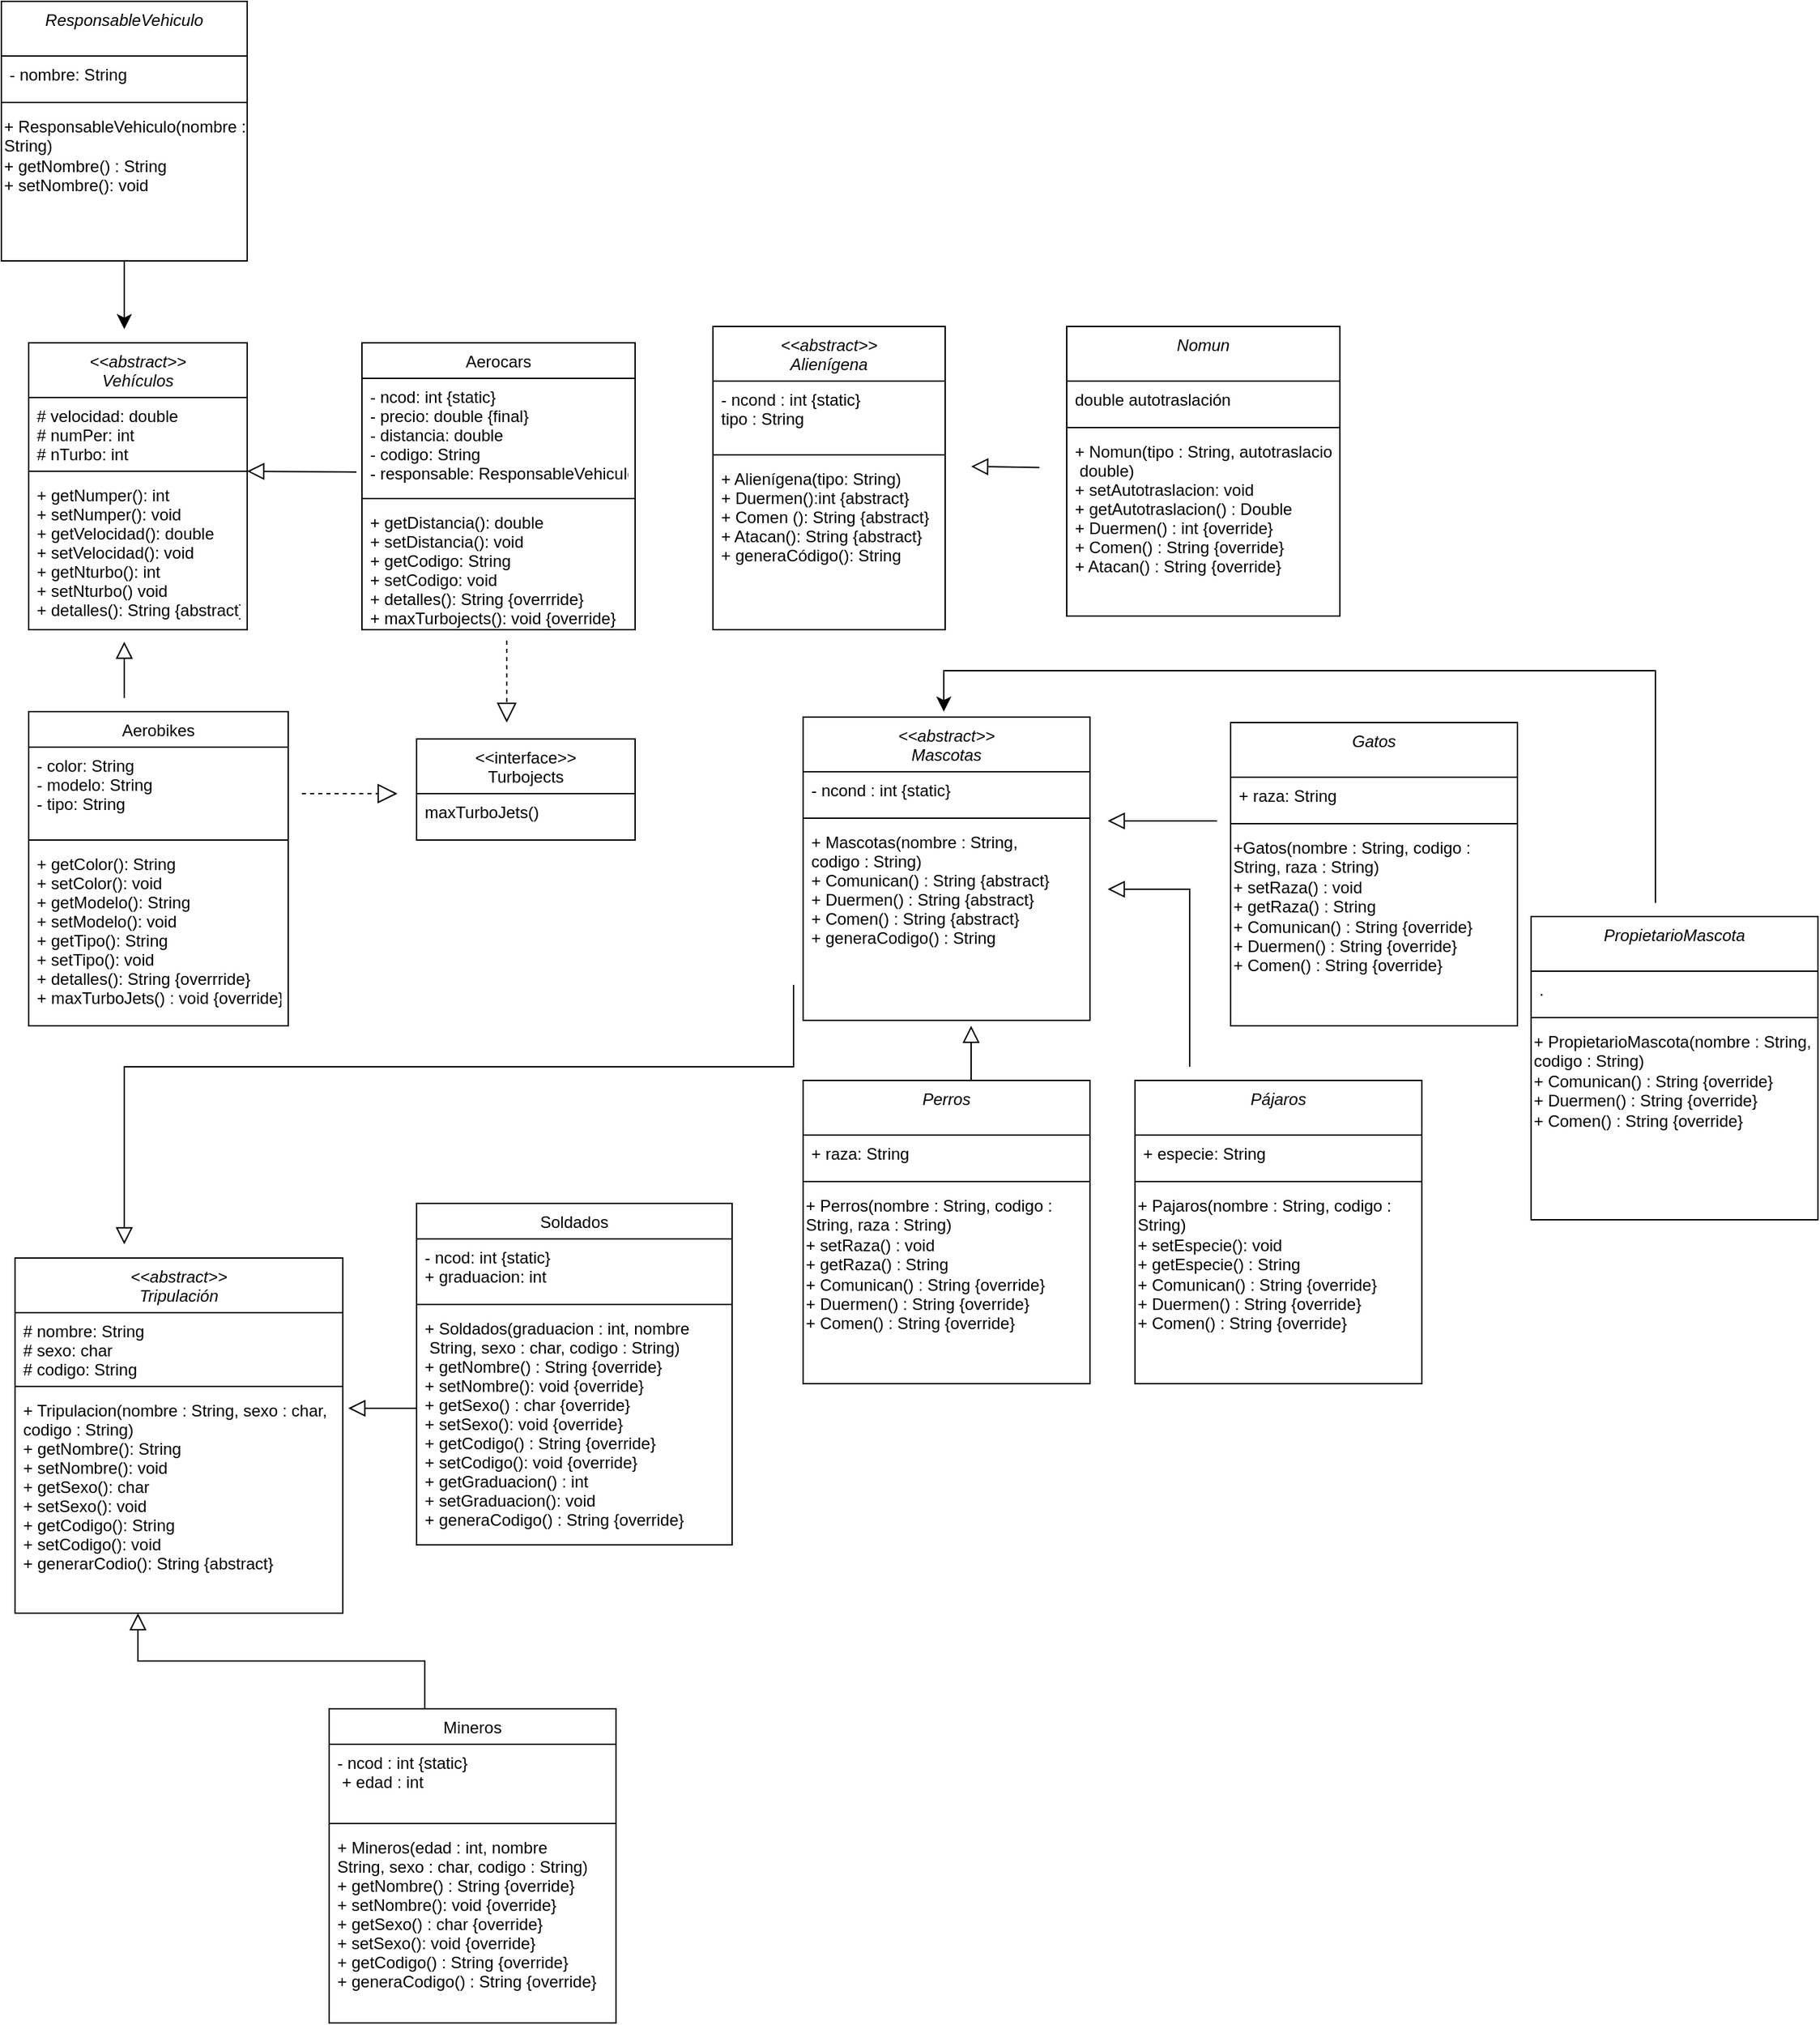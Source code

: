 <mxfile version="26.0.16">
  <diagram id="C5RBs43oDa-KdzZeNtuy" name="Page-1">
    <mxGraphModel grid="1" page="1" gridSize="10" guides="1" tooltips="1" connect="1" arrows="1" fold="1" pageScale="1" pageWidth="827" pageHeight="1169" math="0" shadow="0">
      <root>
        <mxCell id="WIyWlLk6GJQsqaUBKTNV-0" />
        <mxCell id="WIyWlLk6GJQsqaUBKTNV-1" parent="WIyWlLk6GJQsqaUBKTNV-0" />
        <mxCell id="zkfFHV4jXpPFQw0GAbJ--16" value="" style="endArrow=block;endSize=10;endFill=0;shadow=0;strokeWidth=1;rounded=0;curved=0;edgeStyle=elbowEdgeStyle;elbow=vertical;exitX=1.012;exitY=-0.027;exitDx=0;exitDy=0;exitPerimeter=0;" edge="1" parent="WIyWlLk6GJQsqaUBKTNV-1">
          <mxGeometry width="160" relative="1" as="geometry">
            <mxPoint x="290.0" y="134.596" as="sourcePoint" />
            <mxPoint x="210" y="133.41" as="targetPoint" />
          </mxGeometry>
        </mxCell>
        <mxCell id="zkfFHV4jXpPFQw0GAbJ--6" value="Aerobikes" style="swimlane;fontStyle=0;align=center;verticalAlign=top;childLayout=stackLayout;horizontal=1;startSize=26;horizontalStack=0;resizeParent=1;resizeLast=0;collapsible=1;marginBottom=0;rounded=0;shadow=0;strokeWidth=1;" vertex="1" parent="WIyWlLk6GJQsqaUBKTNV-1">
          <mxGeometry x="50" y="310" width="190" height="230" as="geometry">
            <mxRectangle x="130" y="380" width="160" height="26" as="alternateBounds" />
          </mxGeometry>
        </mxCell>
        <mxCell id="zkfFHV4jXpPFQw0GAbJ--7" value="- color: String&#xa;- modelo: String&#xa;- tipo: String" style="text;align=left;verticalAlign=top;spacingLeft=4;spacingRight=4;overflow=hidden;rotatable=0;points=[[0,0.5],[1,0.5]];portConstraint=eastwest;" vertex="1" parent="zkfFHV4jXpPFQw0GAbJ--6">
          <mxGeometry y="26" width="190" height="64" as="geometry" />
        </mxCell>
        <mxCell id="zkfFHV4jXpPFQw0GAbJ--9" value="" style="line;html=1;strokeWidth=1;align=left;verticalAlign=middle;spacingTop=-1;spacingLeft=3;spacingRight=3;rotatable=0;labelPosition=right;points=[];portConstraint=eastwest;" vertex="1" parent="zkfFHV4jXpPFQw0GAbJ--6">
          <mxGeometry y="90" width="190" height="8" as="geometry" />
        </mxCell>
        <mxCell id="zkfFHV4jXpPFQw0GAbJ--11" value="+ getColor(): String&#xa;+ setColor(): void&#xa;+ getModelo(): String&#xa;+ setModelo(): void&#xa;+ getTipo(): String&#xa;+ setTipo(): void&#xa;+ detalles(): String {overrride}&#xa;+ maxTurboJets() : void {override}" style="text;align=left;verticalAlign=top;spacingLeft=4;spacingRight=4;overflow=hidden;rotatable=0;points=[[0,0.5],[1,0.5]];portConstraint=eastwest;" vertex="1" parent="zkfFHV4jXpPFQw0GAbJ--6">
          <mxGeometry y="98" width="190" height="132" as="geometry" />
        </mxCell>
        <mxCell id="zkfFHV4jXpPFQw0GAbJ--13" value="&lt;&lt;interface&gt;&gt;&#xa;Turbojects" style="swimlane;fontStyle=0;align=center;verticalAlign=top;childLayout=stackLayout;horizontal=1;startSize=40;horizontalStack=0;resizeParent=1;resizeLast=0;collapsible=1;marginBottom=0;rounded=0;shadow=0;strokeWidth=1;" vertex="1" parent="WIyWlLk6GJQsqaUBKTNV-1">
          <mxGeometry x="334" y="330" width="160" height="74" as="geometry">
            <mxRectangle x="340" y="380" width="170" height="26" as="alternateBounds" />
          </mxGeometry>
        </mxCell>
        <mxCell id="zkfFHV4jXpPFQw0GAbJ--14" value="maxTurboJets()" style="text;align=left;verticalAlign=top;spacingLeft=4;spacingRight=4;overflow=hidden;rotatable=0;points=[[0,0.5],[1,0.5]];portConstraint=eastwest;" vertex="1" parent="zkfFHV4jXpPFQw0GAbJ--13">
          <mxGeometry y="40" width="160" height="26" as="geometry" />
        </mxCell>
        <mxCell id="zkfFHV4jXpPFQw0GAbJ--17" value="Aerocars" style="swimlane;fontStyle=0;align=center;verticalAlign=top;childLayout=stackLayout;horizontal=1;startSize=26;horizontalStack=0;resizeParent=1;resizeLast=0;collapsible=1;marginBottom=0;rounded=0;shadow=0;strokeWidth=1;" vertex="1" parent="WIyWlLk6GJQsqaUBKTNV-1">
          <mxGeometry x="294" y="40" width="200" height="210" as="geometry">
            <mxRectangle x="550" y="140" width="160" height="26" as="alternateBounds" />
          </mxGeometry>
        </mxCell>
        <mxCell id="zkfFHV4jXpPFQw0GAbJ--19" value="- ncod: int {static}&#xa;- precio: double {final}&#xa;- distancia: double&#xa;- codigo: String&#xa;- responsable: ResponsableVehiculo" style="text;align=left;verticalAlign=top;spacingLeft=4;spacingRight=4;overflow=hidden;rotatable=0;points=[[0,0.5],[1,0.5]];portConstraint=eastwest;rounded=0;shadow=0;html=0;" vertex="1" parent="zkfFHV4jXpPFQw0GAbJ--17">
          <mxGeometry y="26" width="200" height="84" as="geometry" />
        </mxCell>
        <mxCell id="zkfFHV4jXpPFQw0GAbJ--23" value="" style="line;html=1;strokeWidth=1;align=left;verticalAlign=middle;spacingTop=-1;spacingLeft=3;spacingRight=3;rotatable=0;labelPosition=right;points=[];portConstraint=eastwest;" vertex="1" parent="zkfFHV4jXpPFQw0GAbJ--17">
          <mxGeometry y="110" width="200" height="8" as="geometry" />
        </mxCell>
        <mxCell id="zkfFHV4jXpPFQw0GAbJ--24" value="+ getDistancia(): double&#xa;+ setDistancia(): void&#xa;+ getCodigo: String&#xa;+ setCodigo: void&#xa;+ detalles(): String {overrride}&#xa;+ maxTurbojects(): void {override}" style="text;align=left;verticalAlign=top;spacingLeft=4;spacingRight=4;overflow=hidden;rotatable=0;points=[[0,0.5],[1,0.5]];portConstraint=eastwest;" vertex="1" parent="zkfFHV4jXpPFQw0GAbJ--17">
          <mxGeometry y="118" width="200" height="4" as="geometry" />
        </mxCell>
        <mxCell id="zkfFHV4jXpPFQw0GAbJ--0" value="&lt;&lt;abstract&gt;&gt;&#xa;Vehículos" style="swimlane;fontStyle=2;align=center;verticalAlign=top;childLayout=stackLayout;horizontal=1;startSize=40;horizontalStack=0;resizeParent=1;resizeLast=0;collapsible=1;marginBottom=0;rounded=0;shadow=0;strokeWidth=1;" vertex="1" parent="WIyWlLk6GJQsqaUBKTNV-1">
          <mxGeometry x="50" y="40" width="160" height="210" as="geometry">
            <mxRectangle x="210" y="50" width="160" height="26" as="alternateBounds" />
          </mxGeometry>
        </mxCell>
        <mxCell id="zkfFHV4jXpPFQw0GAbJ--2" value="# velocidad: double&#xa;# numPer: int&#xa;# nTurbo: int" style="text;align=left;verticalAlign=top;spacingLeft=4;spacingRight=4;overflow=hidden;rotatable=0;points=[[0,0.5],[1,0.5]];portConstraint=eastwest;rounded=0;shadow=0;html=0;" vertex="1" parent="zkfFHV4jXpPFQw0GAbJ--0">
          <mxGeometry y="40" width="160" height="50" as="geometry" />
        </mxCell>
        <mxCell id="zkfFHV4jXpPFQw0GAbJ--4" value="" style="line;html=1;strokeWidth=1;align=left;verticalAlign=middle;spacingTop=-1;spacingLeft=3;spacingRight=3;rotatable=0;labelPosition=right;points=[];portConstraint=eastwest;" vertex="1" parent="zkfFHV4jXpPFQw0GAbJ--0">
          <mxGeometry y="90" width="160" height="8" as="geometry" />
        </mxCell>
        <mxCell id="zkfFHV4jXpPFQw0GAbJ--5" value="+ getNumper(): int&#xa;+ setNumper(): void&#xa;+ getVelocidad(): double&#xa;+ setVelocidad(): void&#xa;+ getNturbo(): int&#xa;+ setNturbo() void&#xa;+ detalles(): String {abstract}" style="text;align=left;verticalAlign=top;spacingLeft=4;spacingRight=4;overflow=hidden;rotatable=0;points=[[0,0.5],[1,0.5]];portConstraint=eastwest;" vertex="1" parent="zkfFHV4jXpPFQw0GAbJ--0">
          <mxGeometry y="98" width="160" height="112" as="geometry" />
        </mxCell>
        <mxCell id="71MwU1l557rjcyXKy13o-4" value="&lt;&lt;abstract&gt;&gt;&#xa;Tripulación" style="swimlane;fontStyle=2;align=center;verticalAlign=top;childLayout=stackLayout;horizontal=1;startSize=40;horizontalStack=0;resizeParent=1;resizeLast=0;collapsible=1;marginBottom=0;rounded=0;shadow=0;strokeWidth=1;" vertex="1" parent="WIyWlLk6GJQsqaUBKTNV-1">
          <mxGeometry x="40" y="710" width="240" height="260" as="geometry">
            <mxRectangle x="210" y="50" width="160" height="26" as="alternateBounds" />
          </mxGeometry>
        </mxCell>
        <mxCell id="71MwU1l557rjcyXKy13o-5" value="# nombre: String&#xa;# sexo: char&#xa;# codigo: String" style="text;align=left;verticalAlign=top;spacingLeft=4;spacingRight=4;overflow=hidden;rotatable=0;points=[[0,0.5],[1,0.5]];portConstraint=eastwest;rounded=0;shadow=0;html=0;" vertex="1" parent="71MwU1l557rjcyXKy13o-4">
          <mxGeometry y="40" width="240" height="50" as="geometry" />
        </mxCell>
        <mxCell id="71MwU1l557rjcyXKy13o-6" value="" style="line;html=1;strokeWidth=1;align=left;verticalAlign=middle;spacingTop=-1;spacingLeft=3;spacingRight=3;rotatable=0;labelPosition=right;points=[];portConstraint=eastwest;" vertex="1" parent="71MwU1l557rjcyXKy13o-4">
          <mxGeometry y="90" width="240" height="8" as="geometry" />
        </mxCell>
        <mxCell id="71MwU1l557rjcyXKy13o-7" value="+ Tripulacion(nombre : String, sexo : char, &#xa;codigo : String)&#xa;+ getNombre(): String&#xa;+ setNombre(): void&#xa;+ getSexo(): char&#xa;+ setSexo(): void&#xa;+ getCodigo(): String&#xa;+ setCodigo(): void&#xa;+ generarCodio(): String {abstract}" style="text;align=left;verticalAlign=top;spacingLeft=4;spacingRight=4;overflow=hidden;rotatable=0;points=[[0,0.5],[1,0.5]];portConstraint=eastwest;" vertex="1" parent="71MwU1l557rjcyXKy13o-4">
          <mxGeometry y="98" width="240" height="140" as="geometry" />
        </mxCell>
        <mxCell id="71MwU1l557rjcyXKy13o-8" value="Soldados" style="swimlane;fontStyle=0;align=center;verticalAlign=top;childLayout=stackLayout;horizontal=1;startSize=26;horizontalStack=0;resizeParent=1;resizeLast=0;collapsible=1;marginBottom=0;rounded=0;shadow=0;strokeWidth=1;" vertex="1" parent="WIyWlLk6GJQsqaUBKTNV-1">
          <mxGeometry x="334" y="670" width="231" height="250" as="geometry">
            <mxRectangle x="130" y="380" width="160" height="26" as="alternateBounds" />
          </mxGeometry>
        </mxCell>
        <mxCell id="71MwU1l557rjcyXKy13o-9" value="- ncod: int {static}&#xa;+ graduacion: int" style="text;align=left;verticalAlign=top;spacingLeft=4;spacingRight=4;overflow=hidden;rotatable=0;points=[[0,0.5],[1,0.5]];portConstraint=eastwest;" vertex="1" parent="71MwU1l557rjcyXKy13o-8">
          <mxGeometry y="26" width="231" height="44" as="geometry" />
        </mxCell>
        <mxCell id="71MwU1l557rjcyXKy13o-10" value="" style="line;html=1;strokeWidth=1;align=left;verticalAlign=middle;spacingTop=-1;spacingLeft=3;spacingRight=3;rotatable=0;labelPosition=right;points=[];portConstraint=eastwest;" vertex="1" parent="71MwU1l557rjcyXKy13o-8">
          <mxGeometry y="70" width="231" height="8" as="geometry" />
        </mxCell>
        <mxCell id="71MwU1l557rjcyXKy13o-11" value="+ Soldados(graduacion : int, nombre&#xa; String, sexo : char, codigo : String) &#xa;+ getNombre() : String {override} &#xa;+ setNombre(): void {override}&#xa;    + getSexo() : char {override}&#xa;    + setSexo(): void {override}&#xa;    + getCodigo() : String {override}&#xa;    + setCodigo(): void {override}&#xa;    + getGraduacion() : int&#xa;    + setGraduacion(): void&#xa;    + generaCodigo() : String {override}" style="text;align=left;verticalAlign=top;spacingLeft=4;spacingRight=4;overflow=hidden;rotatable=0;points=[[0,0.5],[1,0.5]];portConstraint=eastwest;" vertex="1" parent="71MwU1l557rjcyXKy13o-8">
          <mxGeometry y="78" width="231" height="172" as="geometry" />
        </mxCell>
        <mxCell id="71MwU1l557rjcyXKy13o-16" value="Mineros" style="swimlane;fontStyle=0;align=center;verticalAlign=top;childLayout=stackLayout;horizontal=1;startSize=26;horizontalStack=0;resizeParent=1;resizeLast=0;collapsible=1;marginBottom=0;rounded=0;shadow=0;strokeWidth=1;" vertex="1" parent="WIyWlLk6GJQsqaUBKTNV-1">
          <mxGeometry x="270" y="1040" width="210" height="230" as="geometry">
            <mxRectangle x="130" y="380" width="160" height="26" as="alternateBounds" />
          </mxGeometry>
        </mxCell>
        <mxCell id="71MwU1l557rjcyXKy13o-17" value="- ncod : int {static} &#xa; + edad : int" style="text;align=left;verticalAlign=top;spacingLeft=4;spacingRight=4;overflow=hidden;rotatable=0;points=[[0,0.5],[1,0.5]];portConstraint=eastwest;" vertex="1" parent="71MwU1l557rjcyXKy13o-16">
          <mxGeometry y="26" width="210" height="54" as="geometry" />
        </mxCell>
        <mxCell id="71MwU1l557rjcyXKy13o-18" value="" style="line;html=1;strokeWidth=1;align=left;verticalAlign=middle;spacingTop=-1;spacingLeft=3;spacingRight=3;rotatable=0;labelPosition=right;points=[];portConstraint=eastwest;" vertex="1" parent="71MwU1l557rjcyXKy13o-16">
          <mxGeometry y="80" width="210" height="8" as="geometry" />
        </mxCell>
        <mxCell id="71MwU1l557rjcyXKy13o-19" value="+ Mineros(edad : int, nombre &#xa;String, sexo : char, codigo : String) &#xa;+ getNombre() : String {override} &#xa;+ setNombre(): void {override} &#xa;+ getSexo() : char {override} &#xa;+ setSexo(): void {override} &#xa;+ getCodigo() : String {override} &#xa;+ generaCodigo() : String {override}" style="text;align=left;verticalAlign=top;spacingLeft=4;spacingRight=4;overflow=hidden;rotatable=0;points=[[0,0.5],[1,0.5]];portConstraint=eastwest;" vertex="1" parent="71MwU1l557rjcyXKy13o-16">
          <mxGeometry y="88" width="210" height="132" as="geometry" />
        </mxCell>
        <mxCell id="71MwU1l557rjcyXKy13o-25" value="&lt;&lt;abstract&gt;&gt;&#xa;Alienígena" style="swimlane;fontStyle=2;align=center;verticalAlign=top;childLayout=stackLayout;horizontal=1;startSize=40;horizontalStack=0;resizeParent=1;resizeLast=0;collapsible=1;marginBottom=0;rounded=0;shadow=0;strokeWidth=1;" vertex="1" parent="WIyWlLk6GJQsqaUBKTNV-1">
          <mxGeometry x="551" y="28" width="170" height="222" as="geometry">
            <mxRectangle x="210" y="50" width="160" height="26" as="alternateBounds" />
          </mxGeometry>
        </mxCell>
        <mxCell id="71MwU1l557rjcyXKy13o-26" value="- ncond : int {static}&#xa;tipo : String" style="text;align=left;verticalAlign=top;spacingLeft=4;spacingRight=4;overflow=hidden;rotatable=0;points=[[0,0.5],[1,0.5]];portConstraint=eastwest;rounded=0;shadow=0;html=0;" vertex="1" parent="71MwU1l557rjcyXKy13o-25">
          <mxGeometry y="40" width="170" height="50" as="geometry" />
        </mxCell>
        <mxCell id="71MwU1l557rjcyXKy13o-27" value="" style="line;html=1;strokeWidth=1;align=left;verticalAlign=middle;spacingTop=-1;spacingLeft=3;spacingRight=3;rotatable=0;labelPosition=right;points=[];portConstraint=eastwest;" vertex="1" parent="71MwU1l557rjcyXKy13o-25">
          <mxGeometry y="90" width="170" height="8" as="geometry" />
        </mxCell>
        <mxCell id="71MwU1l557rjcyXKy13o-28" value="+ Alienígena(tipo: String)&#xa;+ Duermen():int {abstract}&#xa;+ Comen (): String {abstract}&#xa;+ Atacan(): String {abstract}&#xa;+ generaCódigo(): String" style="text;align=left;verticalAlign=top;spacingLeft=4;spacingRight=4;overflow=hidden;rotatable=0;points=[[0,0.5],[1,0.5]];portConstraint=eastwest;" vertex="1" parent="71MwU1l557rjcyXKy13o-25">
          <mxGeometry y="98" width="170" height="102" as="geometry" />
        </mxCell>
        <mxCell id="71MwU1l557rjcyXKy13o-29" value="Nomun" style="swimlane;fontStyle=2;align=center;verticalAlign=top;childLayout=stackLayout;horizontal=1;startSize=40;horizontalStack=0;resizeParent=1;resizeLast=0;collapsible=1;marginBottom=0;rounded=0;shadow=0;strokeWidth=1;" vertex="1" parent="WIyWlLk6GJQsqaUBKTNV-1">
          <mxGeometry x="810" y="28" width="200" height="212" as="geometry">
            <mxRectangle x="210" y="50" width="160" height="26" as="alternateBounds" />
          </mxGeometry>
        </mxCell>
        <mxCell id="71MwU1l557rjcyXKy13o-30" value="double autotraslación" style="text;align=left;verticalAlign=top;spacingLeft=4;spacingRight=4;overflow=hidden;rotatable=0;points=[[0,0.5],[1,0.5]];portConstraint=eastwest;rounded=0;shadow=0;html=0;" vertex="1" parent="71MwU1l557rjcyXKy13o-29">
          <mxGeometry y="40" width="200" height="30" as="geometry" />
        </mxCell>
        <mxCell id="71MwU1l557rjcyXKy13o-31" value="" style="line;html=1;strokeWidth=1;align=left;verticalAlign=middle;spacingTop=-1;spacingLeft=3;spacingRight=3;rotatable=0;labelPosition=right;points=[];portConstraint=eastwest;" vertex="1" parent="71MwU1l557rjcyXKy13o-29">
          <mxGeometry y="70" width="200" height="8" as="geometry" />
        </mxCell>
        <mxCell id="71MwU1l557rjcyXKy13o-32" value="+ Nomun(tipo : String, autotraslacion &#xa; double) &#xa;+ setAutotraslacion: void &#xa;+ getAutotraslacion() : Double &#xa;+ Duermen() : int {override} &#xa;+ Comen() : String {override} &#xa;+ Atacan() : String {override}" style="text;align=left;verticalAlign=top;spacingLeft=4;spacingRight=4;overflow=hidden;rotatable=0;points=[[0,0.5],[1,0.5]];portConstraint=eastwest;" vertex="1" parent="71MwU1l557rjcyXKy13o-29">
          <mxGeometry y="78" width="200" height="124" as="geometry" />
        </mxCell>
        <mxCell id="71MwU1l557rjcyXKy13o-33" value="&lt;&lt;abstract&gt;&gt;&#xa;Mascotas" style="swimlane;fontStyle=2;align=center;verticalAlign=top;childLayout=stackLayout;horizontal=1;startSize=40;horizontalStack=0;resizeParent=1;resizeLast=0;collapsible=1;marginBottom=0;rounded=0;shadow=0;strokeWidth=1;" vertex="1" parent="WIyWlLk6GJQsqaUBKTNV-1">
          <mxGeometry x="617" y="314" width="210" height="222" as="geometry">
            <mxRectangle x="210" y="50" width="160" height="26" as="alternateBounds" />
          </mxGeometry>
        </mxCell>
        <mxCell id="71MwU1l557rjcyXKy13o-34" value="- ncond : int {static}" style="text;align=left;verticalAlign=top;spacingLeft=4;spacingRight=4;overflow=hidden;rotatable=0;points=[[0,0.5],[1,0.5]];portConstraint=eastwest;rounded=0;shadow=0;html=0;" vertex="1" parent="71MwU1l557rjcyXKy13o-33">
          <mxGeometry y="40" width="210" height="30" as="geometry" />
        </mxCell>
        <mxCell id="71MwU1l557rjcyXKy13o-35" value="" style="line;html=1;strokeWidth=1;align=left;verticalAlign=middle;spacingTop=-1;spacingLeft=3;spacingRight=3;rotatable=0;labelPosition=right;points=[];portConstraint=eastwest;" vertex="1" parent="71MwU1l557rjcyXKy13o-33">
          <mxGeometry y="70" width="210" height="8" as="geometry" />
        </mxCell>
        <mxCell id="71MwU1l557rjcyXKy13o-36" value="+ Mascotas(nombre : String, &#xa;codigo : String) &#xa;+ Comunican() : String {abstract} &#xa;+ Duermen() : String {abstract} &#xa;+ Comen() : String {abstract} &#xa;+ generaCodigo() : String" style="text;align=left;verticalAlign=top;spacingLeft=4;spacingRight=4;overflow=hidden;rotatable=0;points=[[0,0.5],[1,0.5]];portConstraint=eastwest;" vertex="1" parent="71MwU1l557rjcyXKy13o-33">
          <mxGeometry y="78" width="210" height="124" as="geometry" />
        </mxCell>
        <mxCell id="71MwU1l557rjcyXKy13o-37" value="Perros" style="swimlane;fontStyle=2;align=center;verticalAlign=top;childLayout=stackLayout;horizontal=1;startSize=40;horizontalStack=0;resizeParent=1;resizeLast=0;collapsible=1;marginBottom=0;rounded=0;shadow=0;strokeWidth=1;" vertex="1" parent="WIyWlLk6GJQsqaUBKTNV-1">
          <mxGeometry x="617" y="580" width="210" height="222" as="geometry">
            <mxRectangle x="210" y="50" width="160" height="26" as="alternateBounds" />
          </mxGeometry>
        </mxCell>
        <mxCell id="71MwU1l557rjcyXKy13o-38" value="+ raza: String" style="text;align=left;verticalAlign=top;spacingLeft=4;spacingRight=4;overflow=hidden;rotatable=0;points=[[0,0.5],[1,0.5]];portConstraint=eastwest;rounded=0;shadow=0;html=0;" vertex="1" parent="71MwU1l557rjcyXKy13o-37">
          <mxGeometry y="40" width="210" height="30" as="geometry" />
        </mxCell>
        <mxCell id="71MwU1l557rjcyXKy13o-39" value="" style="line;html=1;strokeWidth=1;align=left;verticalAlign=middle;spacingTop=-1;spacingLeft=3;spacingRight=3;rotatable=0;labelPosition=right;points=[];portConstraint=eastwest;" vertex="1" parent="71MwU1l557rjcyXKy13o-37">
          <mxGeometry y="70" width="210" height="8" as="geometry" />
        </mxCell>
        <mxCell id="71MwU1l557rjcyXKy13o-41" value="+ Perros(nombre : String, codigo : String, raza : String)&lt;br&gt;    + setRaza() : void&lt;br&gt;    + getRaza() : String&lt;br&gt;    + Comunican() : String {override}&lt;br&gt;    + Duermen() : String {override}&lt;br&gt;    + Comen() : String {override}" style="text;whiteSpace=wrap;html=1;" vertex="1" parent="71MwU1l557rjcyXKy13o-37">
          <mxGeometry y="78" width="210" height="110" as="geometry" />
        </mxCell>
        <mxCell id="71MwU1l557rjcyXKy13o-42" value="Pájaros" style="swimlane;fontStyle=2;align=center;verticalAlign=top;childLayout=stackLayout;horizontal=1;startSize=40;horizontalStack=0;resizeParent=1;resizeLast=0;collapsible=1;marginBottom=0;rounded=0;shadow=0;strokeWidth=1;" vertex="1" parent="WIyWlLk6GJQsqaUBKTNV-1">
          <mxGeometry x="860" y="580" width="210" height="222" as="geometry">
            <mxRectangle x="210" y="50" width="160" height="26" as="alternateBounds" />
          </mxGeometry>
        </mxCell>
        <mxCell id="71MwU1l557rjcyXKy13o-43" value="+ especie: String" style="text;align=left;verticalAlign=top;spacingLeft=4;spacingRight=4;overflow=hidden;rotatable=0;points=[[0,0.5],[1,0.5]];portConstraint=eastwest;rounded=0;shadow=0;html=0;" vertex="1" parent="71MwU1l557rjcyXKy13o-42">
          <mxGeometry y="40" width="210" height="30" as="geometry" />
        </mxCell>
        <mxCell id="71MwU1l557rjcyXKy13o-44" value="" style="line;html=1;strokeWidth=1;align=left;verticalAlign=middle;spacingTop=-1;spacingLeft=3;spacingRight=3;rotatable=0;labelPosition=right;points=[];portConstraint=eastwest;" vertex="1" parent="71MwU1l557rjcyXKy13o-42">
          <mxGeometry y="70" width="210" height="8" as="geometry" />
        </mxCell>
        <mxCell id="71MwU1l557rjcyXKy13o-45" value="+ Pajaros(nombre : String, codigo : String)&amp;nbsp;&lt;div&gt;+ setEspecie(): void&amp;nbsp;&lt;/div&gt;&lt;div&gt;+ getEspecie() : String&amp;nbsp;&lt;/div&gt;&lt;div&gt;+ Comunican() : String {override}&amp;nbsp;&lt;/div&gt;&lt;div&gt;+ Duermen() : String {override}&amp;nbsp;&lt;/div&gt;&lt;div&gt;+ Comen() : String {override}&lt;/div&gt;" style="text;whiteSpace=wrap;html=1;" vertex="1" parent="71MwU1l557rjcyXKy13o-42">
          <mxGeometry y="78" width="210" height="110" as="geometry" />
        </mxCell>
        <mxCell id="71MwU1l557rjcyXKy13o-46" value="Gatos" style="swimlane;fontStyle=2;align=center;verticalAlign=top;childLayout=stackLayout;horizontal=1;startSize=40;horizontalStack=0;resizeParent=1;resizeLast=0;collapsible=1;marginBottom=0;rounded=0;shadow=0;strokeWidth=1;" vertex="1" parent="WIyWlLk6GJQsqaUBKTNV-1">
          <mxGeometry x="930" y="318" width="210" height="222" as="geometry">
            <mxRectangle x="210" y="50" width="160" height="26" as="alternateBounds" />
          </mxGeometry>
        </mxCell>
        <mxCell id="71MwU1l557rjcyXKy13o-47" value="+ raza: String" style="text;align=left;verticalAlign=top;spacingLeft=4;spacingRight=4;overflow=hidden;rotatable=0;points=[[0,0.5],[1,0.5]];portConstraint=eastwest;rounded=0;shadow=0;html=0;" vertex="1" parent="71MwU1l557rjcyXKy13o-46">
          <mxGeometry y="40" width="210" height="30" as="geometry" />
        </mxCell>
        <mxCell id="71MwU1l557rjcyXKy13o-48" value="" style="line;html=1;strokeWidth=1;align=left;verticalAlign=middle;spacingTop=-1;spacingLeft=3;spacingRight=3;rotatable=0;labelPosition=right;points=[];portConstraint=eastwest;" vertex="1" parent="71MwU1l557rjcyXKy13o-46">
          <mxGeometry y="70" width="210" height="8" as="geometry" />
        </mxCell>
        <mxCell id="71MwU1l557rjcyXKy13o-49" value="+Gatos(nombre : String, codigo : String, raza : String)&lt;div&gt;+ setRaza() : void&lt;br&gt;    + getRaza() : String&lt;br&gt;    + Comunican() : String {override}&lt;br&gt;    + Duermen() : String {override}&lt;br&gt;    + Comen() : String {override}&lt;/div&gt;" style="text;whiteSpace=wrap;html=1;" vertex="1" parent="71MwU1l557rjcyXKy13o-46">
          <mxGeometry y="78" width="210" height="110" as="geometry" />
        </mxCell>
        <mxCell id="71MwU1l557rjcyXKy13o-50" value="PropietarioMascota" style="swimlane;fontStyle=2;align=center;verticalAlign=top;childLayout=stackLayout;horizontal=1;startSize=40;horizontalStack=0;resizeParent=1;resizeLast=0;collapsible=1;marginBottom=0;rounded=0;shadow=0;strokeWidth=1;" vertex="1" parent="WIyWlLk6GJQsqaUBKTNV-1">
          <mxGeometry x="1150" y="460" width="210" height="222" as="geometry">
            <mxRectangle x="210" y="50" width="160" height="26" as="alternateBounds" />
          </mxGeometry>
        </mxCell>
        <mxCell id="71MwU1l557rjcyXKy13o-51" value="." style="text;align=left;verticalAlign=top;spacingLeft=4;spacingRight=4;overflow=hidden;rotatable=0;points=[[0,0.5],[1,0.5]];portConstraint=eastwest;rounded=0;shadow=0;html=0;" vertex="1" parent="71MwU1l557rjcyXKy13o-50">
          <mxGeometry y="40" width="210" height="30" as="geometry" />
        </mxCell>
        <mxCell id="71MwU1l557rjcyXKy13o-52" value="" style="line;html=1;strokeWidth=1;align=left;verticalAlign=middle;spacingTop=-1;spacingLeft=3;spacingRight=3;rotatable=0;labelPosition=right;points=[];portConstraint=eastwest;" vertex="1" parent="71MwU1l557rjcyXKy13o-50">
          <mxGeometry y="70" width="210" height="8" as="geometry" />
        </mxCell>
        <mxCell id="71MwU1l557rjcyXKy13o-53" value="+ PropietarioMascota(nombre : String, codigo : String)&amp;nbsp;&lt;div&gt;+ Comunican() : String {override}&amp;nbsp;&lt;/div&gt;&lt;div&gt;+ Duermen() : String {override}&amp;nbsp;&lt;/div&gt;&lt;div&gt;+ Comen() : String {override}&lt;/div&gt;" style="text;whiteSpace=wrap;html=1;" vertex="1" parent="71MwU1l557rjcyXKy13o-50">
          <mxGeometry y="78" width="210" height="110" as="geometry" />
        </mxCell>
        <mxCell id="71MwU1l557rjcyXKy13o-55" value="ResponsableVehiculo" style="swimlane;fontStyle=2;align=center;verticalAlign=top;childLayout=stackLayout;horizontal=1;startSize=40;horizontalStack=0;resizeParent=1;resizeLast=0;collapsible=1;marginBottom=0;rounded=0;shadow=0;strokeWidth=1;" vertex="1" parent="WIyWlLk6GJQsqaUBKTNV-1">
          <mxGeometry x="30" y="-210" width="180" height="190" as="geometry">
            <mxRectangle x="210" y="50" width="160" height="26" as="alternateBounds" />
          </mxGeometry>
        </mxCell>
        <mxCell id="71MwU1l557rjcyXKy13o-56" value="- nombre: String" style="text;align=left;verticalAlign=top;spacingLeft=4;spacingRight=4;overflow=hidden;rotatable=0;points=[[0,0.5],[1,0.5]];portConstraint=eastwest;rounded=0;shadow=0;html=0;" vertex="1" parent="71MwU1l557rjcyXKy13o-55">
          <mxGeometry y="40" width="180" height="30" as="geometry" />
        </mxCell>
        <mxCell id="71MwU1l557rjcyXKy13o-57" value="" style="line;html=1;strokeWidth=1;align=left;verticalAlign=middle;spacingTop=-1;spacingLeft=3;spacingRight=3;rotatable=0;labelPosition=right;points=[];portConstraint=eastwest;" vertex="1" parent="71MwU1l557rjcyXKy13o-55">
          <mxGeometry y="70" width="180" height="8" as="geometry" />
        </mxCell>
        <mxCell id="71MwU1l557rjcyXKy13o-58" value="+ ResponsableVehiculo(nombre : String)&amp;nbsp;&lt;div&gt;+ getNombre() : String&amp;nbsp;&lt;/div&gt;&lt;div&gt;+ setNombre(): void&lt;/div&gt;" style="text;whiteSpace=wrap;html=1;" vertex="1" parent="71MwU1l557rjcyXKy13o-55">
          <mxGeometry y="78" width="180" height="112" as="geometry" />
        </mxCell>
        <mxCell id="71MwU1l557rjcyXKy13o-65" value="" style="endArrow=block;endSize=10;endFill=0;shadow=0;strokeWidth=1;rounded=0;curved=0;edgeStyle=elbowEdgeStyle;elbow=vertical;exitX=1.012;exitY=-0.027;exitDx=0;exitDy=0;exitPerimeter=0;" edge="1" parent="WIyWlLk6GJQsqaUBKTNV-1">
          <mxGeometry width="160" relative="1" as="geometry">
            <mxPoint x="790" y="131.19" as="sourcePoint" />
            <mxPoint x="740" y="130" as="targetPoint" />
          </mxGeometry>
        </mxCell>
        <mxCell id="71MwU1l557rjcyXKy13o-67" value="" style="endArrow=block;endSize=10;endFill=0;shadow=0;strokeWidth=1;rounded=0;curved=0;edgeStyle=elbowEdgeStyle;elbow=vertical;" edge="1" parent="WIyWlLk6GJQsqaUBKTNV-1">
          <mxGeometry width="160" relative="1" as="geometry">
            <mxPoint x="920" y="390" as="sourcePoint" />
            <mxPoint x="840" y="390" as="targetPoint" />
          </mxGeometry>
        </mxCell>
        <mxCell id="71MwU1l557rjcyXKy13o-78" value="" style="endArrow=block;dashed=1;endFill=0;endSize=12;html=1;rounded=0;shadow=0;strokeColor=default;strokeWidth=1;align=center;verticalAlign=middle;fontFamily=Helvetica;fontSize=11;fontColor=default;labelBackgroundColor=default;edgeStyle=elbowEdgeStyle;elbow=vertical;curved=0;" edge="1" parent="WIyWlLk6GJQsqaUBKTNV-1">
          <mxGeometry width="160" relative="1" as="geometry">
            <mxPoint x="400" y="258" as="sourcePoint" />
            <mxPoint x="400" y="318" as="targetPoint" />
          </mxGeometry>
        </mxCell>
        <mxCell id="71MwU1l557rjcyXKy13o-79" value="" style="endArrow=block;dashed=1;endFill=0;endSize=12;html=1;rounded=0;shadow=0;strokeColor=default;strokeWidth=1;align=center;verticalAlign=middle;fontFamily=Helvetica;fontSize=11;fontColor=default;labelBackgroundColor=default;edgeStyle=elbowEdgeStyle;elbow=vertical;curved=0;" edge="1" parent="WIyWlLk6GJQsqaUBKTNV-1">
          <mxGeometry width="160" relative="1" as="geometry">
            <mxPoint x="250" y="370" as="sourcePoint" />
            <mxPoint x="320" y="370" as="targetPoint" />
          </mxGeometry>
        </mxCell>
        <mxCell id="71MwU1l557rjcyXKy13o-80" value="" style="edgeStyle=segmentEdgeStyle;endArrow=classic;html=1;curved=0;rounded=0;endSize=8;startSize=8;shadow=0;strokeColor=default;strokeWidth=1;align=center;verticalAlign=middle;fontFamily=Helvetica;fontSize=11;fontColor=default;labelBackgroundColor=default;elbow=vertical;" edge="1" parent="WIyWlLk6GJQsqaUBKTNV-1">
          <mxGeometry width="50" height="50" relative="1" as="geometry">
            <mxPoint x="120" y="-20" as="sourcePoint" />
            <mxPoint x="120" y="30" as="targetPoint" />
          </mxGeometry>
        </mxCell>
        <mxCell id="71MwU1l557rjcyXKy13o-81" value="" style="edgeStyle=segmentEdgeStyle;endArrow=classic;html=1;curved=0;rounded=0;endSize=8;startSize=8;shadow=0;strokeColor=default;strokeWidth=1;align=center;verticalAlign=middle;fontFamily=Helvetica;fontSize=11;fontColor=default;labelBackgroundColor=default;elbow=vertical;" edge="1" parent="WIyWlLk6GJQsqaUBKTNV-1">
          <mxGeometry width="50" height="50" relative="1" as="geometry">
            <mxPoint x="1241" y="450" as="sourcePoint" />
            <mxPoint x="720" y="310" as="targetPoint" />
            <Array as="points">
              <mxPoint x="1241" y="280" />
              <mxPoint x="720" y="280" />
            </Array>
          </mxGeometry>
        </mxCell>
        <mxCell id="71MwU1l557rjcyXKy13o-82" value="" style="endArrow=block;endSize=10;endFill=0;shadow=0;strokeWidth=1;rounded=0;curved=0;edgeStyle=elbowEdgeStyle;elbow=vertical;" edge="1" parent="WIyWlLk6GJQsqaUBKTNV-1">
          <mxGeometry width="160" relative="1" as="geometry">
            <mxPoint x="610" y="510" as="sourcePoint" />
            <mxPoint x="120" y="700" as="targetPoint" />
            <Array as="points">
              <mxPoint x="380" y="570" />
            </Array>
          </mxGeometry>
        </mxCell>
        <mxCell id="71MwU1l557rjcyXKy13o-84" value="" style="endArrow=block;endSize=10;endFill=0;shadow=0;strokeWidth=1;rounded=0;curved=0;edgeStyle=elbowEdgeStyle;elbow=vertical;" edge="1" parent="WIyWlLk6GJQsqaUBKTNV-1">
          <mxGeometry width="160" relative="1" as="geometry">
            <mxPoint x="340" y="1040" as="sourcePoint" />
            <mxPoint x="130" y="970" as="targetPoint" />
          </mxGeometry>
        </mxCell>
        <mxCell id="71MwU1l557rjcyXKy13o-85" value="" style="endArrow=block;endSize=10;endFill=0;shadow=0;strokeWidth=1;rounded=0;curved=0;edgeStyle=elbowEdgeStyle;elbow=vertical;" edge="1" parent="WIyWlLk6GJQsqaUBKTNV-1">
          <mxGeometry width="160" relative="1" as="geometry">
            <mxPoint x="120" y="300" as="sourcePoint" />
            <mxPoint x="120.0" y="258.814" as="targetPoint" />
          </mxGeometry>
        </mxCell>
        <mxCell id="71MwU1l557rjcyXKy13o-87" value="" style="endArrow=block;endSize=10;endFill=0;shadow=0;strokeWidth=1;rounded=0;curved=0;edgeStyle=elbowEdgeStyle;elbow=vertical;" edge="1" parent="WIyWlLk6GJQsqaUBKTNV-1">
          <mxGeometry width="160" relative="1" as="geometry">
            <mxPoint x="900" y="570" as="sourcePoint" />
            <mxPoint x="840" y="440" as="targetPoint" />
            <Array as="points">
              <mxPoint x="890" y="440" />
            </Array>
          </mxGeometry>
        </mxCell>
        <mxCell id="71MwU1l557rjcyXKy13o-88" value="" style="endArrow=block;endSize=10;endFill=0;shadow=0;strokeWidth=1;rounded=0;curved=0;edgeStyle=elbowEdgeStyle;elbow=vertical;" edge="1" parent="WIyWlLk6GJQsqaUBKTNV-1">
          <mxGeometry width="160" relative="1" as="geometry">
            <mxPoint x="740" y="580" as="sourcePoint" />
            <mxPoint x="740" y="540" as="targetPoint" />
          </mxGeometry>
        </mxCell>
        <mxCell id="71MwU1l557rjcyXKy13o-89" value="" style="endArrow=block;endSize=10;endFill=0;shadow=0;strokeWidth=1;rounded=0;curved=0;edgeStyle=elbowEdgeStyle;elbow=vertical;" edge="1" parent="WIyWlLk6GJQsqaUBKTNV-1">
          <mxGeometry width="160" relative="1" as="geometry">
            <mxPoint x="334" y="820" as="sourcePoint" />
            <mxPoint x="284" y="820" as="targetPoint" />
          </mxGeometry>
        </mxCell>
      </root>
    </mxGraphModel>
  </diagram>
</mxfile>
